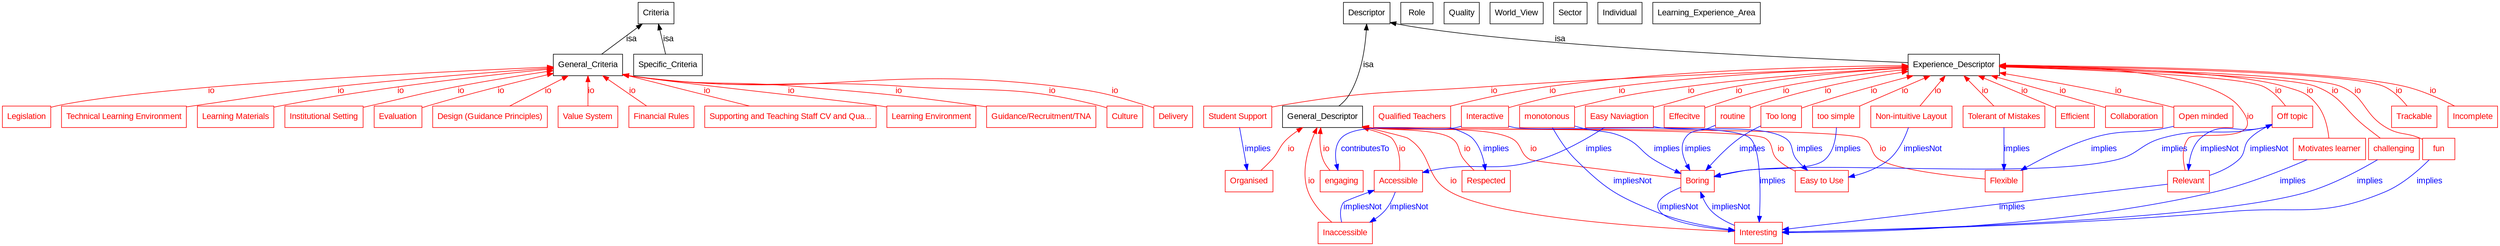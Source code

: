 digraph Ontology2 {
	node [	label = "\N",
		fontname = Arial ];
	edge [	fontname = Arial ];
	graph [bb= "0,0,4168,424"];
	Ontology2_00025 [label=Legislation, shape=box, color="0.0,1.0,1.0", fontcolor="0.0,1.0,1.0", pos="38,222", width="1.06", height="0.50"];
	General_Criteria [label=General_Criteria, shape=box, color="0.0,0.0,0.0", fontcolor="0.0,0.0,0.0", pos="924,310", width="1.50", height="0.50"];
	Ontology2_00017 [label="Technical Learning Environment", shape=box, color="0.0,1.0,1.0", fontcolor="0.0,1.0,1.0", pos="193,222", width="2.75", height="0.50"];
	engaging [label=engaging, shape=box, color="0.0,1.0,1.0", fontcolor="0.0,1.0,1.0", pos="2044,114", width="0.89", height="0.50"];
	General_Descriptor [label=General_Descriptor, shape=box, color="0.0,0.0,0.0", fontcolor="0.0,0.0,0.0", pos="2203,222", width="1.72", height="0.50"];
	Ontology2_00016 [label="Learning Materials", shape=box, color="0.0,1.0,1.0", fontcolor="0.0,1.0,1.0", pos="370,222", width="1.67", height="0.50"];
	SimpleChatbotDriver_00041 [label=Incomplete, shape=box, color="0.0,1.0,1.0", fontcolor="0.0,1.0,1.0", pos="4086,222", width="1.06", height="0.50"];
	Experience_Descriptor [label=Experience_Descriptor, shape=box, color="0.0,0.0,0.0", fontcolor="0.0,0.0,0.0", pos="3203,310", width="1.97", height="0.50"];
	SimpleChatbotDriver_00048 [label=Boring, shape=box, color="0.0,1.0,1.0", fontcolor="0.0,1.0,1.0", pos="2770,114", width="0.75", height="0.50"];
	SimpleChatbotDriver_00052 [label=Interesting, shape=box, color="0.0,1.0,1.0", fontcolor="0.0,1.0,1.0", pos="2909,26", width="1.03", height="0.50"];
	SimpleChatbotDriver_Instance_10 [label=Organised, shape=box, color="0.0,1.0,1.0", fontcolor="0.0,1.0,1.0", pos="1830,114", width="0.97", height="0.50"];
	Descriptor [label=Descriptor, shape=box, color="0.0,0.0,0.0", fontcolor="0.0,0.0,0.0", pos="2568,398", width="1.00", height="0.50"];
	challenging [label=challenging, shape=box, color="0.0,1.0,1.0", fontcolor="0.0,1.0,1.0", pos="4057,168", width="1.08", height="0.50"];
	Ontology2_00022 [label="Institutional Setting", shape=box, color="0.0,1.0,1.0", fontcolor="0.0,1.0,1.0", pos="510,222", width="1.72", height="0.50"];
	Role [label=Role, shape=box, color="0.0,0.0,0.0", fontcolor="0.0,0.0,0.0", pos="2649,398", width="0.75", height="0.50"];
	fun [label=fun, shape=box, color="0.0,1.0,1.0", fontcolor="0.0,1.0,1.0", pos="4141,168", width="0.75", height="0.50"];
	Criteria [label=Criteria, shape=box, color="0.0,0.0,0.0", fontcolor="0.0,0.0,0.0", pos="1002,398", width="0.78", height="0.50"];
	Quality [label=Quality, shape=box, color="0.0,0.0,0.0", fontcolor="0.0,0.0,0.0", pos="2722,398", width="0.78", height="0.50"];
	"too simple" [label="too simple", shape=box, color="0.0,1.0,1.0", fontcolor="0.0,1.0,1.0", pos="3009,222", width="1.00", height="0.50"];
	World_View [label=World_View, shape=box, color="0.0,0.0,0.0", fontcolor="0.0,0.0,0.0", pos="2811,398", width="1.19", height="0.50"];
	SimpleChatbotDriver_00049 [label="Easy to Use", shape=box, color="0.0,1.0,1.0", fontcolor="0.0,1.0,1.0", pos="3022,114", width="1.11", height="0.50"];
	SimpleChatbotDriver_Instance_13 [label="Student Support", shape=box, color="0.0,1.0,1.0", fontcolor="0.0,1.0,1.0", pos="1948,222", width="1.44", height="0.50"];
	Ontology2_00021 [label=Evaluation, shape=box, color="0.0,1.0,1.0", fontcolor="0.0,1.0,1.0", pos="627,222", width="1.03", height="0.50"];
	Ontology2_00019 [label="Design (Guidance Principles)", shape=box, color="0.0,1.0,1.0", fontcolor="0.0,1.0,1.0", pos="771,222", width="2.47", height="0.50"];
	SimpleChatbotDriver_00039 [label=Effecitve, shape=box, color="0.0,1.0,1.0", fontcolor="0.0,1.0,1.0", pos="2769,222", width="0.89", height="0.50"];
	SimpleChatbotDriver_00047 [label=Accessible, shape=box, color="0.0,1.0,1.0", fontcolor="0.0,1.0,1.0", pos="2168,114", width="1.03", height="0.50"];
	SimpleChatbotDriver_00051 [label=Inaccessible, shape=box, color="0.0,1.0,1.0", fontcolor="0.0,1.0,1.0", pos="2040,26", width="1.14", height="0.50"];
	SimpleChatbotDriver_00050 [label=Flexible, shape=box, color="0.0,1.0,1.0", fontcolor="0.0,1.0,1.0", pos="3371,114", width="0.83", height="0.50"];
	monotonous [label=monotonous, shape=box, color="0.0,1.0,1.0", fontcolor="0.0,1.0,1.0", pos="2554,222", width="1.14", height="0.50"];
	Specific_Criteria [label=Specific_Criteria, shape=box, color="0.0,0.0,0.0", fontcolor="0.0,0.0,0.0", pos="1050,310", width="1.50", height="0.50"];
	SimpleChatbotDriver_00046 [label="Open minded", shape=box, color="0.0,1.0,1.0", fontcolor="0.0,1.0,1.0", pos="3594,222", width="1.25", height="0.50"];
	SimpleChatbotDriver_00042 [label=Interactive, shape=box, color="0.0,1.0,1.0", fontcolor="0.0,1.0,1.0", pos="2458,222", width="1.03", height="0.50"];
	SimpleChatbotDriver_Instance_15 [label="Too long", shape=box, color="0.0,1.0,1.0", fontcolor="0.0,1.0,1.0", pos="2923,222", width="0.89", height="0.50"];
	Sector [label=Sector, shape=box, color="0.0,0.0,0.0", fontcolor="0.0,0.0,0.0", pos="2899,398", width="0.75", height="0.50"];
	SimpleChatbotDriver_00045 [label="Off topic", shape=box, color="0.0,1.0,1.0", fontcolor="0.0,1.0,1.0", pos="3750,222", width="0.89", height="0.50"];
	SimpleChatbotDriver_Instance_12 [label=Relevant, shape=box, color="0.0,1.0,1.0", fontcolor="0.0,1.0,1.0", pos="3659,114", width="0.89", height="0.50"];
	SimpleChatbotDriver_00040 [label=Efficient, shape=box, color="0.0,1.0,1.0", fontcolor="0.0,1.0,1.0", pos="3392,222", width="0.86", height="0.50"];
	SimpleChatbotDriver_00037 [label=Collaboration, shape=box, color="0.0,1.0,1.0", fontcolor="0.0,1.0,1.0", pos="3486,222", width="1.25", height="0.50"];
	Ontology2_00027 [label="Value System", shape=box, color="0.0,1.0,1.0", fontcolor="0.0,1.0,1.0", pos="924,222", width="1.28", height="0.50"];
	Individual [label=Individual, shape=box, color="0.0,0.0,0.0", fontcolor="0.0,0.0,0.0", pos="2980,398", width="1.00", height="0.50"];
	routine [label=routine, shape=box, color="0.0,1.0,1.0", fontcolor="0.0,1.0,1.0", pos="2846,222", width="0.75", height="0.50"];
	SimpleChatbotDriver_00044 [label="Non-intuitive Layout", shape=box, color="0.0,1.0,1.0", fontcolor="0.0,1.0,1.0", pos="3129,222", width="1.83", height="0.50"];
	SimpleChatbotDriver_00053 [label="Qualified Teachers", shape=box, color="0.0,1.0,1.0", fontcolor="0.0,1.0,1.0", pos="2343,222", width="1.67", height="0.50"];
	SimpleChatbotDriver_Instance_11 [label=Respected, shape=box, color="0.0,1.0,1.0", fontcolor="0.0,1.0,1.0", pos="2349,114", width="0.97", height="0.50"];
	Ontology2_00026 [label="Financial Rules", shape=box, color="0.0,1.0,1.0", fontcolor="0.0,1.0,1.0", pos="1038,222", width="1.39", height="0.50"];
	SimpleChatbotDriver_Instance_14 [label="Tolerant of Mistakes", shape=box, color="0.0,1.0,1.0", fontcolor="0.0,1.0,1.0", pos="3278,222", width="1.81", height="0.50"];
	Ontology2_00015 [label="Supporting and Teaching Staff CV and Qua...", shape=box, color="0.0,1.0,1.0", fontcolor="0.0,1.0,1.0", pos="1241,222", width="3.75", height="0.50"];
	Ontology2_00024 [label="Learning Environment", shape=box, color="0.0,1.0,1.0", fontcolor="0.0,1.0,1.0", pos="1464,222", width="1.94", height="0.50"];
	SimpleChatbotDriver_00043 [label="Motivates learner", shape=box, color="0.0,1.0,1.0", fontcolor="0.0,1.0,1.0", pos="3944,168", width="1.56", height="0.50"];
	Ontology2_00018 [label="Guidance/Recruitment/TNA", shape=box, color="0.0,1.0,1.0", fontcolor="0.0,1.0,1.0", pos="1638,222", width="2.39", height="0.50"];
	Ontology2_00023 [label=Culture, shape=box, color="0.0,1.0,1.0", fontcolor="0.0,1.0,1.0", pos="1770,222", width="0.78", height="0.50"];
	SimpleChatbotDriver_00038 [label="Easy Naviagtion", shape=box, color="0.0,1.0,1.0", fontcolor="0.0,1.0,1.0", pos="2666,222", width="1.47", height="0.50"];
	Learning_Experience_Area [label=Learning_Experience_Area, shape=box, color="0.0,0.0,0.0", fontcolor="0.0,0.0,0.0", pos="3118,398", width="2.33", height="0.50"];
	Ontology2_00020 [label=Delivery, shape=box, color="0.0,1.0,1.0", fontcolor="0.0,1.0,1.0", pos="1847,222", width="0.86", height="0.50"];
	SimpleChatbotDriver_Instance_16 [label=Trackable, shape=box, color="0.0,1.0,1.0", fontcolor="0.0,1.0,1.0", pos="3995,222", width="0.97", height="0.50"];
	General_Criteria -> Ontology2_00025 [dir=back, label=io, color="0.0,1.0,1.0", fontcolor="0.0,1.0,1.0", pos="s,870,307 862,307 731,298 433,280 360,274 267,266 175,254 82,240 80,240 78,239 76,238", lp="372,266"];
	General_Criteria -> Ontology2_00017 [dir=back, label=io, color="0.0,1.0,1.0", fontcolor="0.0,1.0,1.0", pos="s,870,306 860,305 753,297 541,280 488,274 433,267 350,252 285,240", lp="500,266"];
	General_Descriptor -> engaging [dir=back, label=io, color="0.0,1.0,1.0", fontcolor="0.0,1.0,1.0", pos="s,2141,213 2133,212 2096,206 2052,197 2025,186 2010,180 2023,151 2033,132", lp="2037,168"];
	General_Criteria -> Ontology2_00016 [dir=back, label=io, color="0.0,1.0,1.0", fontcolor="0.0,1.0,1.0", pos="s,870,304 863,303 782,294 646,279 609,274 551,265 494,252 436,240 434,240 432,239 430,239", lp="621,266"];
	Experience_Descriptor -> SimpleChatbotDriver_00041 [dir=back, label=io, color="0.0,1.0,1.0", fontcolor="0.0,1.0,1.0", pos="s,3274,307 3282,307 3486,297 4013,274 4013,274 4030,272 4052,254 4068,240", lp="4058,266"];
	General_Descriptor -> SimpleChatbotDriver_00048 [dir=back, label=io, color="0.0,1.0,1.0", fontcolor="0.0,1.0,1.0", pos="s,2265,206 2274,204 2318,196 2365,199 2409,186 2427,180 2435,153 2454,150 2534,134 2682,121 2743,116", lp="2466,168"];
	SimpleChatbotDriver_00048 -> SimpleChatbotDriver_00052 [label=impliesNot, color="0.6666667,1.0,1.0", fontcolor="0.6666667,1.0,1.0", style=filled, pos="e,2872,31 2743,101 2729,94 2713,85 2704,78 2699,74 2698,63 2704,62 2747,51 2819,39 2866,32", lp="2742,70"];
	General_Descriptor -> SimpleChatbotDriver_Instance_10 [dir=back, label=io, color="0.0,1.0,1.0", fontcolor="0.0,1.0,1.0", pos="s,2141,218 2134,217 2084,212 2036,199 1987,186 1953,175 1900,150 1865,132", lp="1999,168"];
	Experience_Descriptor -> challenging [dir=back, label=io, color="0.0,1.0,1.0", fontcolor="0.0,1.0,1.0", pos="s,3274,307 3283,307 3431,300 3741,286 3817,274 3856,268 3878,220 3915,204 3944,190 3980,194 4012,186 4014,186 4016,185 4018,184", lp="3862,266"];
	challenging -> SimpleChatbotDriver_00052 [label=implies, color="0.6666667,1.0,1.0", fontcolor="0.6666667,1.0,1.0", style=filled, pos="e,2946,27 4024,150 3988,131 3931,103 3894,96 3621,43 3112,30 2955,27", lp="4014,114"];
	General_Criteria -> Ontology2_00022 [dir=back, label=io, color="0.0,1.0,1.0", fontcolor="0.0,1.0,1.0", pos="s,870,302 863,301 814,294 746,283 703,274 668,266 614,252 572,240", lp="715,266"];
	Experience_Descriptor -> fun [dir=back, label=io, color="0.0,1.0,1.0", fontcolor="0.0,1.0,1.0", pos="s,3274,309 3282,309 3482,305 3684,302 3882,274 3913,269 3918,215 3948,204 3998,184 4055,195 4108,186 4110,186 4112,185 4114,184", lp="3917,266"];
	fun -> SimpleChatbotDriver_00052 [label=implies, color="0.6666667,1.0,1.0", fontcolor="0.6666667,1.0,1.0", style=filled, pos="e,2946,26 4124,150 4105,130 4073,101 4048,96 3874,55 3201,30 2956,26", lp="4132,114"];
	Criteria -> General_Criteria [dir=back, label=isa, color="0.0,0.0,0.0", fontcolor="0.0,0.0,0.0", pos="s,986,380 980,373 968,359 952,341 940,328", lp="986,354"];
	General_Descriptor -> SimpleChatbotDriver_00052 [dir=back, label=io, color="0.0,1.0,1.0", fontcolor="0.0,1.0,1.0", pos="s,2212,204 2216,197 2235,160 2269,98 2277,96 2445,49 2763,32 2872,27", lp="2289,114"];
	SimpleChatbotDriver_00052 -> SimpleChatbotDriver_00048 [label=impliesNot, color="0.6666667,1.0,1.0", fontcolor="0.6666667,1.0,1.0", style=filled, pos="s,2783,96 2789,88 2797,78 2807,68 2816,62 2816,62 2846,50 2872,40", lp="2854,70"];
	Experience_Descriptor -> "too simple" [dir=back, label=io, color="0.0,1.0,1.0", fontcolor="0.0,1.0,1.0", pos="s,3163,292 3156,289 3122,273 3077,252 3045,238", lp="3135,266"];
	"too simple" -> SimpleChatbotDriver_00048 [label=implies, color="0.6666667,1.0,1.0", fontcolor="0.6666667,1.0,1.0", style=filled, pos="e,2797,119 3045,207 3058,201 3071,193 3078,186 3086,177 3089,153 3078,150 3015,132 2948,139 2884,132 2863,129 2831,124 2806,120", lp="3113,168"];
	General_Descriptor -> SimpleChatbotDriver_00049 [dir=back, label=io, color="0.0,1.0,1.0", fontcolor="0.0,1.0,1.0", pos="s,2265,205 2275,204 2494,193 2714,203 2934,186 2947,184 2944,158 2955,150 2962,144 2972,138 2983,132", lp="2967,168"];
	Experience_Descriptor -> SimpleChatbotDriver_Instance_13 [dir=back, label=io, color="0.0,1.0,1.0", fontcolor="0.0,1.0,1.0", pos="s,3132,307 3124,307 2927,297 2428,274 2428,274 2307,265 2098,240 2000,228", lp="2440,266"];
	SimpleChatbotDriver_Instance_13 -> SimpleChatbotDriver_Instance_10 [label=implies, color="0.6666667,1.0,1.0", fontcolor="0.6666667,1.0,1.0", style=filled, pos="e,1827,132 1896,206 1868,198 1838,189 1835,186 1826,177 1825,158 1826,142", lp="1863,168"];
	Descriptor -> Experience_Descriptor [dir=back, label=isa, color="0.0,0.0,0.0", fontcolor="0.0,0.0,0.0", pos="s,2604,381 2614,379 2759,359 3010,331 3132,318", lp="2903,354"];
	General_Criteria -> Ontology2_00021 [dir=back, label=io, color="0.0,1.0,1.0", fontcolor="0.0,1.0,1.0", pos="s,870,295 862,293 805,278 722,254 670,240 668,239 666,239 664,238", lp="804,266"];
	General_Criteria -> Ontology2_00019 [dir=back, label=io, color="0.0,1.0,1.0", fontcolor="0.0,1.0,1.0", pos="s,893,292 885,287 860,273 826,254 803,240", lp="874,266"];
	Experience_Descriptor -> SimpleChatbotDriver_00039 [dir=back, label=io, color="0.0,1.0,1.0", fontcolor="0.0,1.0,1.0", pos="s,3132,302 3125,301 3044,293 2924,280 2891,274 2865,269 2828,252 2801,239", lp="2903,266"];
	General_Descriptor -> SimpleChatbotDriver_00047 [dir=back, label=io, color="0.0,1.0,1.0", fontcolor="0.0,1.0,1.0", pos="s,2197,204 2194,195 2188,176 2179,149 2174,132", lp="2203,168"];
	SimpleChatbotDriver_00047 -> SimpleChatbotDriver_00051 [label=impliesNot, color="0.6666667,1.0,1.0", fontcolor="0.6666667,1.0,1.0", style=filled, pos="e,2040,44 2131,107 2104,101 2069,91 2051,78 2044,73 2042,62 2041,51", lp="2089,70"];
	General_Descriptor -> SimpleChatbotDriver_00050 [dir=back, label=io, color="0.0,1.0,1.0", fontcolor="0.0,1.0,1.0", pos="s,2265,204 2274,204 2564,192 2856,202 3147,186 3167,184 3178,156 3198,150 3236,137 3302,125 3341,119", lp="3210,168"];
	General_Descriptor -> SimpleChatbotDriver_00051 [dir=back, label=io, color="0.0,1.0,1.0", fontcolor="0.0,1.0,1.0", pos="s,2141,220 2134,220 2060,215 1987,203 1914,186 1863,173 1968,83 2017,44", lp="1969,114"];
	SimpleChatbotDriver_00051 -> SimpleChatbotDriver_00047 [label=impliesNot, color="0.6666667,1.0,1.0", fontcolor="0.6666667,1.0,1.0", style=filled, pos="s,2159,96 2156,90 2150,79 2142,67 2134,62 2121,53 2100,44 2081,38", lp="2184,70"];
	Experience_Descriptor -> monotonous [dir=back, label=io, color="0.0,1.0,1.0", fontcolor="0.0,1.0,1.0", pos="s,3132,305 3125,305 3006,296 2788,281 2732,274 2687,268 2644,252 2601,240 2599,239 2597,239 2595,238", lp="2744,266"];
	monotonous -> SimpleChatbotDriver_00052 [label=impliesNot, color="0.6666667,1.0,1.0", fontcolor="0.6666667,1.0,1.0", style=filled, pos="e,2872,30 2530,204 2523,198 2517,192 2514,186 2508,175 2504,156 2514,150 2568,112 2629,81 2693,62 2738,48 2817,37 2865,31", lp="2646,114"];
	monotonous -> SimpleChatbotDriver_00048 [label=implies, color="0.6666667,1.0,1.0", fontcolor="0.6666667,1.0,1.0", style=filled, pos="e,2743,123 2583,204 2611,187 2652,163 2678,150 2693,142 2717,133 2737,125", lp="2706,168"];
	Criteria -> Specific_Criteria [dir=back, label=isa, color="0.0,0.0,0.0", fontcolor="0.0,0.0,0.0", pos="s,1012,380 1015,375 1023,360 1033,341 1040,328", lp="1046,354"];
	Experience_Descriptor -> SimpleChatbotDriver_00046 [dir=back, label=io, color="0.0,1.0,1.0", fontcolor="0.0,1.0,1.0", pos="s,3274,299 3284,297 3330,290 3386,281 3422,274 3463,265 3502,252 3543,240 3545,239 3547,239 3549,238", lp="3496,266"];
	SimpleChatbotDriver_00046 -> SimpleChatbotDriver_00050 [label=implies, color="0.6666667,1.0,1.0", fontcolor="0.6666667,1.0,1.0", style=filled, pos="e,3394,132 3549,206 3547,205 3545,205 3543,204 3519,197 3494,197 3473,186 3452,175 3424,154 3401,138", lp="3501,168"];
	Experience_Descriptor -> SimpleChatbotDriver_00042 [dir=back, label=io, color="0.0,1.0,1.0", fontcolor="0.0,1.0,1.0", pos="s,3132,306 3126,306 2973,295 2646,276 2628,274 2584,269 2542,252 2501,240 2499,239 2497,239 2495,238", lp="2640,266"];
	SimpleChatbotDriver_00042 -> engaging [label=contributesTo, color="0.6666667,1.0,1.0", fontcolor="0.6666667,1.0,1.0", style=filled, pos="e,2051,132 2421,205 2419,204 2417,204 2415,204 2303,193 2188,212 2080,186 2072,183 2062,161 2055,142", lp="2126,168"];
	SimpleChatbotDriver_00042 -> SimpleChatbotDriver_00052 [label=implies, color="0.6666667,1.0,1.0", fontcolor="0.6666667,1.0,1.0", style=filled, pos="e,2911,44 2495,205 2497,204 2499,204 2501,204 2567,198 2840,212 2902,186 2920,178 2915,96 2912,53", lp="2943,114"];
	Experience_Descriptor -> SimpleChatbotDriver_Instance_15 [dir=back, label=io, color="0.0,1.0,1.0", fontcolor="0.0,1.0,1.0", pos="s,3132,294 3125,292 3100,286 3074,279 3056,274 3023,264 2992,252 2961,240 2959,239 2957,238 2955,238", lp="3068,266"];
	SimpleChatbotDriver_Instance_15 -> SimpleChatbotDriver_00048 [label=implies, color="0.6666667,1.0,1.0", fontcolor="0.6666667,1.0,1.0", style=filled, pos="e,2796,132 2897,204 2872,186 2833,158 2805,138", lp="2900,168"];
	Descriptor -> General_Descriptor [dir=back, label=isa, color="0.0,0.0,0.0", fontcolor="0.0,0.0,0.0", pos="s,2540,380 2533,376 2483,344 2391,286 2334,258 2324,253 2294,245 2265,237", lp="2470,310"];
	Experience_Descriptor -> SimpleChatbotDriver_00045 [dir=back, label=io, color="0.0,1.0,1.0", fontcolor="0.0,1.0,1.0", pos="s,3274,307 3284,307 3392,301 3580,291 3692,274 3707,271 3724,254 3736,240", lp="3730,266"];
	SimpleChatbotDriver_00045 -> SimpleChatbotDriver_Instance_12 [label=impliesNot, color="0.6666667,1.0,1.0", fontcolor="0.6666667,1.0,1.0", style=filled, pos="e,3665,132 3718,205 3708,199 3698,193 3693,186 3684,175 3675,157 3669,141", lp="3731,168"];
	SimpleChatbotDriver_00045 -> SimpleChatbotDriver_00048 [label=implies, color="0.6666667,1.0,1.0", fontcolor="0.6666667,1.0,1.0", style=filled, pos="e,2797,116 3718,208 3713,206 3709,204 3707,204 3675,195 3642,195 3611,186 3584,177 3562,152 3535,150 3318,133 3100,142 2884,132 \
2857,130 2832,123 2807,118", lp="3639,168"];
	Experience_Descriptor -> SimpleChatbotDriver_00040 [dir=back, label=io, color="0.0,1.0,1.0", fontcolor="0.0,1.0,1.0", pos="s,3242,292 3249,289 3284,272 3330,251 3361,236", lp="3326,266"];
	Experience_Descriptor -> SimpleChatbotDriver_00037 [dir=back, label=io, color="0.0,1.0,1.0", fontcolor="0.0,1.0,1.0", pos="s,3274,292 3282,290 3309,284 3336,277 3346,274 3372,266 3411,251 3441,240", lp="3402,266"];
	General_Criteria -> Ontology2_00027 [dir=back, label=io, color="0.0,1.0,1.0", fontcolor="0.0,1.0,1.0", pos="s,924,292 924,283 924,269 924,252 924,240", lp="936,266"];
	Experience_Descriptor -> routine [dir=back, label=io, color="0.0,1.0,1.0", fontcolor="0.0,1.0,1.0", pos="s,3132,300 3125,299 3076,292 3014,283 2975,274 2941,266 2910,252 2879,240 2877,239 2875,238 2873,237", lp="2987,266"];
	routine -> SimpleChatbotDriver_00048 [label=implies, color="0.6666667,1.0,1.0", fontcolor="0.6666667,1.0,1.0", style=filled, pos="e,2757,132 2819,207 2817,205 2815,205 2813,204 2791,196 2764,200 2746,186 2735,178 2743,157 2752,141", lp="2775,168"];
	Experience_Descriptor -> SimpleChatbotDriver_00044 [dir=back, label=io, color="0.0,1.0,1.0", fontcolor="0.0,1.0,1.0", pos="s,3188,292 3184,287 3172,273 3156,254 3144,240", lp="3184,266"];
	SimpleChatbotDriver_00044 -> SimpleChatbotDriver_00049 [label=impliesNot, color="0.6666667,1.0,1.0", fontcolor="0.6666667,1.0,1.0", style=filled, pos="e,3062,118 3191,204 3206,199 3220,193 3230,186 3239,179 3241,153 3230,150 3189,135 3119,125 3072,119", lp="3275,168"];
	Experience_Descriptor -> SimpleChatbotDriver_00053 [dir=back, label=io, color="0.0,1.0,1.0", fontcolor="0.0,1.0,1.0", pos="s,3132,310 3124,310 2924,307 2723,295 2525,274 2489,270 2434,253 2394,240", lp="2537,266"];
	SimpleChatbotDriver_00053 -> SimpleChatbotDriver_Instance_11 [label=implies, color="0.6666667,1.0,1.0", fontcolor="0.6666667,1.0,1.0", style=filled, pos="e,2348,132 2344,204 2345,187 2346,161 2348,141", lp="2375,168"];
	Experience_Descriptor -> SimpleChatbotDriver_Instance_12 [dir=back, label=io, color="0.0,1.0,1.0", fontcolor="0.0,1.0,1.0", pos="s,3274,305 3281,305 3405,297 3611,284 3651,240 3671,217 3666,161 3662,132", lp="3676,222"];
	SimpleChatbotDriver_Instance_12 -> SimpleChatbotDriver_00045 [label=impliesNot, color="0.6666667,1.0,1.0", fontcolor="0.6666667,1.0,1.0", style=filled, pos="s,3763,204 3767,198 3777,181 3787,159 3776,150 3757,135 3731,138 3709,132 3704,130 3698,128 3691,126", lp="3818,168"];
	SimpleChatbotDriver_Instance_12 -> SimpleChatbotDriver_00052 [label=implies, color="0.6666667,1.0,1.0", fontcolor="0.6666667,1.0,1.0", style=filled, pos="e,2946,30 3627,110 3507,96 3093,47 2954,31", lp="3380,70"];
	General_Criteria -> Ontology2_00026 [dir=back, label=io, color="0.0,1.0,1.0", fontcolor="0.0,1.0,1.0", pos="s,947,292 954,286 973,272 997,253 1014,240", lp="1004,266"];
	Experience_Descriptor -> SimpleChatbotDriver_Instance_14 [dir=back, label=io, color="0.0,1.0,1.0", fontcolor="0.0,1.0,1.0", pos="s,3219,292 3225,285 3237,271 3252,253 3263,240", lp="3259,266"];
	SimpleChatbotDriver_Instance_14 -> SimpleChatbotDriver_00050 [label=implies, color="0.6666667,1.0,1.0", fontcolor="0.6666667,1.0,1.0", style=filled, pos="e,3366,132 3317,204 3327,198 3337,192 3342,186 3350,176 3358,157 3363,141", lp="3387,168"];
	General_Criteria -> Ontology2_00015 [dir=back, label=io, color="0.0,1.0,1.0", fontcolor="0.0,1.0,1.0", pos="s,978,294 986,291 1037,277 1118,256 1174,240", lp="1121,266"];
	General_Criteria -> Ontology2_00024 [dir=back, label=io, color="0.0,1.0,1.0", fontcolor="0.0,1.0,1.0", pos="s,978,294 986,292 1037,283 1090,280 1141,274 1224,263 1306,253 1388,240 1390,240 1392,239 1394,239", lp="1277,266"];
	Experience_Descriptor -> SimpleChatbotDriver_00043 [dir=back, label=io, color="0.0,1.0,1.0", fontcolor="0.0,1.0,1.0", pos="s,3274,305 3283,304 3435,295 3750,274 3750,274 3791,267 3817,224 3854,204 3864,198 3879,192 3893,186", lp="3797,266"];
	SimpleChatbotDriver_00043 -> SimpleChatbotDriver_00052 [label=implies, color="0.6666667,1.0,1.0", fontcolor="0.6666667,1.0,1.0", style=filled, pos="e,2946,28 3891,150 3837,132 3755,106 3703,96 3607,76 3510,70 3414,62 3283,50 3052,35 2955,29", lp="3860,114"];
	General_Criteria -> Ontology2_00018 [dir=back, label=io, color="0.0,1.0,1.0", fontcolor="0.0,1.0,1.0", pos="s,978,293 987,292 1091,281 1194,283 1297,274 1381,266 1464,252 1546,240 1548,240 1550,239 1552,239", lp="1440,266"];
	General_Criteria -> Ontology2_00023 [dir=back, label=io, color="0.0,1.0,1.0", fontcolor="0.0,1.0,1.0", pos="s,978,293 987,292 1145,281 1303,284 1460,274 1553,267 1645,255 1736,240 1738,240 1740,239 1742,238", lp="1627,266"];
	Experience_Descriptor -> SimpleChatbotDriver_00038 [dir=back, label=io, color="0.0,1.0,1.0", fontcolor="0.0,1.0,1.0", pos="s,3132,304 3123,303 3023,295 2859,281 2816,274 2786,269 2742,253 2710,240", lp="2828,266"];
	SimpleChatbotDriver_00038 -> SimpleChatbotDriver_00047 [label=implies, color="0.6666667,1.0,1.0", fontcolor="0.6666667,1.0,1.0", style=filled, pos="e,2205,126 2613,206 2591,200 2568,192 2552,186 2528,176 2510,154 2486,150 2401,135 2315,141 2231,132 2226,131 2219,130 2212,128", lp="2580,168"];
	SimpleChatbotDriver_00038 -> SimpleChatbotDriver_00049 [label=implies, color="0.6666667,1.0,1.0", fontcolor="0.6666667,1.0,1.0", style=filled, pos="e,3018,132 2719,205 2721,204 2723,204 2725,204 2811,194 2903,211 2987,186 3001,182 3010,160 3015,141", lp="3041,168"];
	General_Descriptor -> SimpleChatbotDriver_Instance_11 [dir=back, label=io, color="0.0,1.0,1.0", fontcolor="0.0,1.0,1.0", pos="s,2241,204 2247,201 2257,196 2266,191 2273,186 2290,173 2315,149 2331,132", lp="2324,168"];
	General_Criteria -> Ontology2_00020 [dir=back, label=io, color="0.0,1.0,1.0", fontcolor="0.0,1.0,1.0", pos="s,978,293 987,292 1207,281 1428,287 1647,274 1703,270 1757,253 1810,240 1812,239 1814,239 1816,238", lp="1753,266"];
	Experience_Descriptor -> SimpleChatbotDriver_Instance_16 [dir=back, label=io, color="0.0,1.0,1.0", fontcolor="0.0,1.0,1.0", pos="s,3274,310 3283,310 3510,308 3738,299 3964,274 3976,272 3984,254 3990,240", lp="3993,266"];
}
